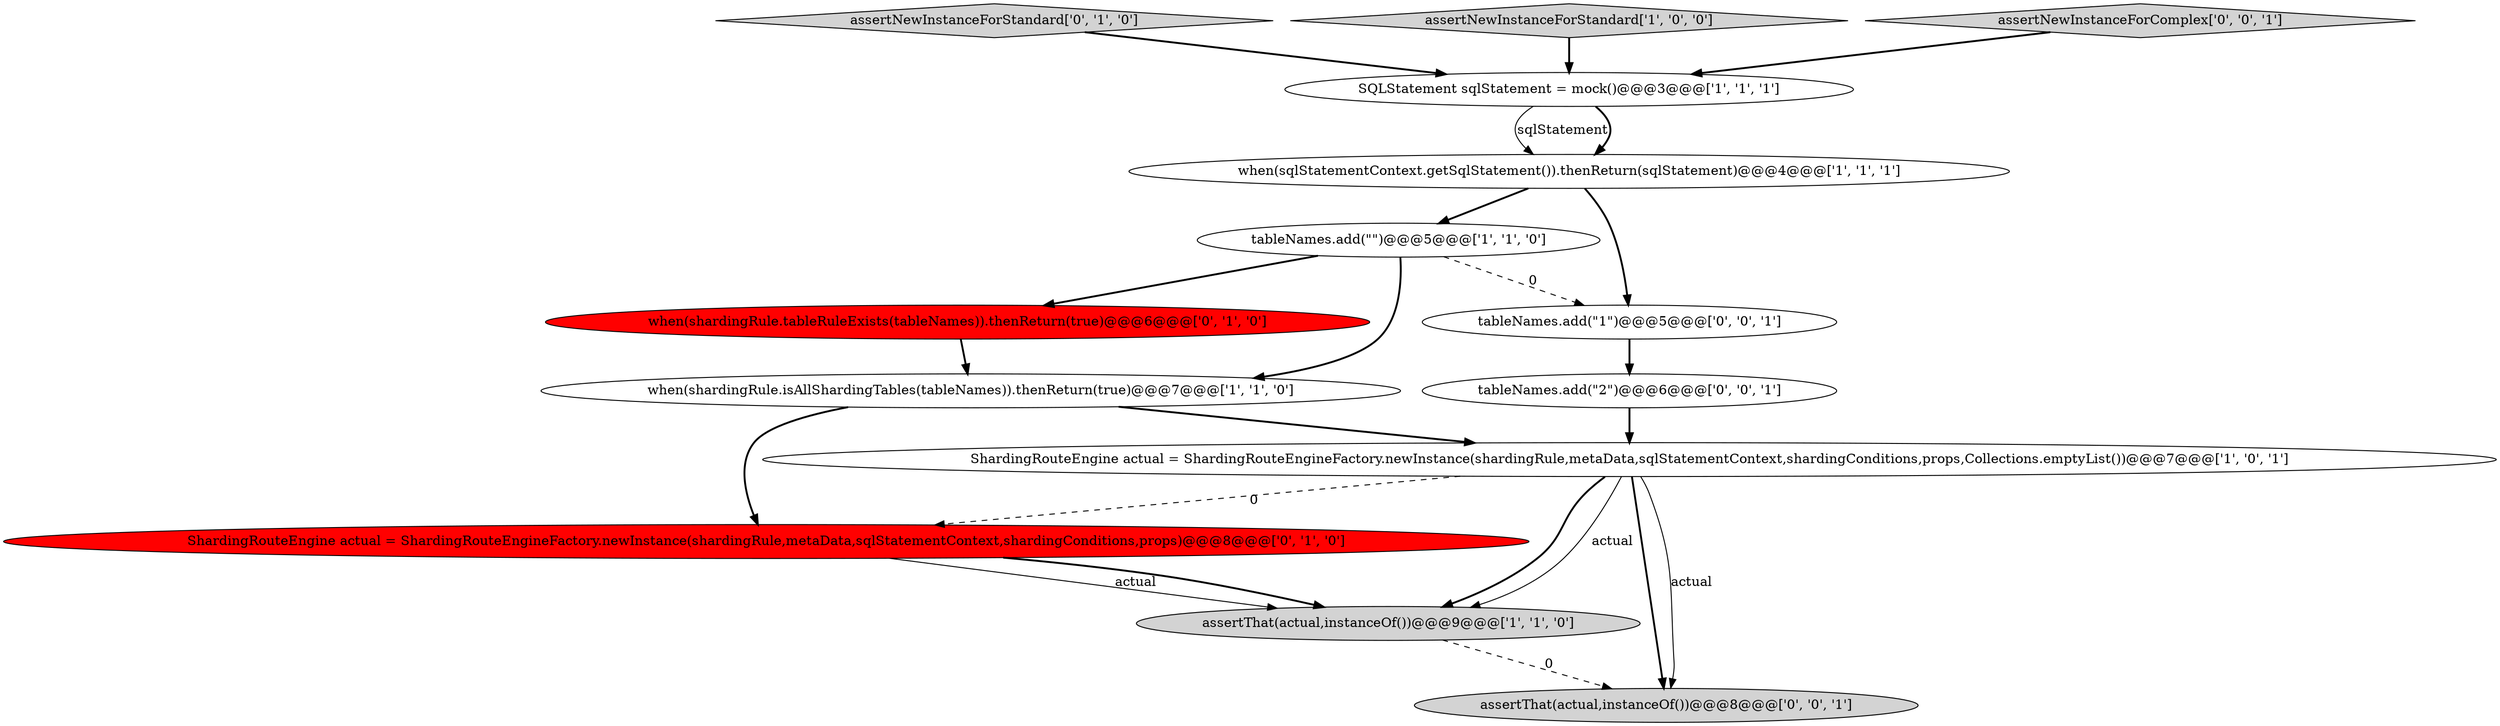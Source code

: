 digraph {
8 [style = filled, label = "assertNewInstanceForStandard['0', '1', '0']", fillcolor = lightgray, shape = diamond image = "AAA0AAABBB2BBB"];
3 [style = filled, label = "ShardingRouteEngine actual = ShardingRouteEngineFactory.newInstance(shardingRule,metaData,sqlStatementContext,shardingConditions,props,Collections.emptyList())@@@7@@@['1', '0', '1']", fillcolor = white, shape = ellipse image = "AAA0AAABBB1BBB"];
0 [style = filled, label = "tableNames.add(\"\")@@@5@@@['1', '1', '0']", fillcolor = white, shape = ellipse image = "AAA0AAABBB1BBB"];
10 [style = filled, label = "tableNames.add(\"2\")@@@6@@@['0', '0', '1']", fillcolor = white, shape = ellipse image = "AAA0AAABBB3BBB"];
1 [style = filled, label = "assertNewInstanceForStandard['1', '0', '0']", fillcolor = lightgray, shape = diamond image = "AAA0AAABBB1BBB"];
4 [style = filled, label = "SQLStatement sqlStatement = mock()@@@3@@@['1', '1', '1']", fillcolor = white, shape = ellipse image = "AAA0AAABBB1BBB"];
2 [style = filled, label = "when(shardingRule.isAllShardingTables(tableNames)).thenReturn(true)@@@7@@@['1', '1', '0']", fillcolor = white, shape = ellipse image = "AAA0AAABBB1BBB"];
7 [style = filled, label = "ShardingRouteEngine actual = ShardingRouteEngineFactory.newInstance(shardingRule,metaData,sqlStatementContext,shardingConditions,props)@@@8@@@['0', '1', '0']", fillcolor = red, shape = ellipse image = "AAA1AAABBB2BBB"];
9 [style = filled, label = "when(shardingRule.tableRuleExists(tableNames)).thenReturn(true)@@@6@@@['0', '1', '0']", fillcolor = red, shape = ellipse image = "AAA1AAABBB2BBB"];
13 [style = filled, label = "tableNames.add(\"1\")@@@5@@@['0', '0', '1']", fillcolor = white, shape = ellipse image = "AAA0AAABBB3BBB"];
12 [style = filled, label = "assertNewInstanceForComplex['0', '0', '1']", fillcolor = lightgray, shape = diamond image = "AAA0AAABBB3BBB"];
5 [style = filled, label = "when(sqlStatementContext.getSqlStatement()).thenReturn(sqlStatement)@@@4@@@['1', '1', '1']", fillcolor = white, shape = ellipse image = "AAA0AAABBB1BBB"];
6 [style = filled, label = "assertThat(actual,instanceOf())@@@9@@@['1', '1', '0']", fillcolor = lightgray, shape = ellipse image = "AAA0AAABBB1BBB"];
11 [style = filled, label = "assertThat(actual,instanceOf())@@@8@@@['0', '0', '1']", fillcolor = lightgray, shape = ellipse image = "AAA0AAABBB3BBB"];
4->5 [style = solid, label="sqlStatement"];
13->10 [style = bold, label=""];
1->4 [style = bold, label=""];
0->9 [style = bold, label=""];
9->2 [style = bold, label=""];
3->7 [style = dashed, label="0"];
2->3 [style = bold, label=""];
0->2 [style = bold, label=""];
6->11 [style = dashed, label="0"];
7->6 [style = solid, label="actual"];
3->11 [style = bold, label=""];
3->6 [style = bold, label=""];
10->3 [style = bold, label=""];
3->11 [style = solid, label="actual"];
5->0 [style = bold, label=""];
12->4 [style = bold, label=""];
5->13 [style = bold, label=""];
0->13 [style = dashed, label="0"];
7->6 [style = bold, label=""];
2->7 [style = bold, label=""];
8->4 [style = bold, label=""];
4->5 [style = bold, label=""];
3->6 [style = solid, label="actual"];
}
